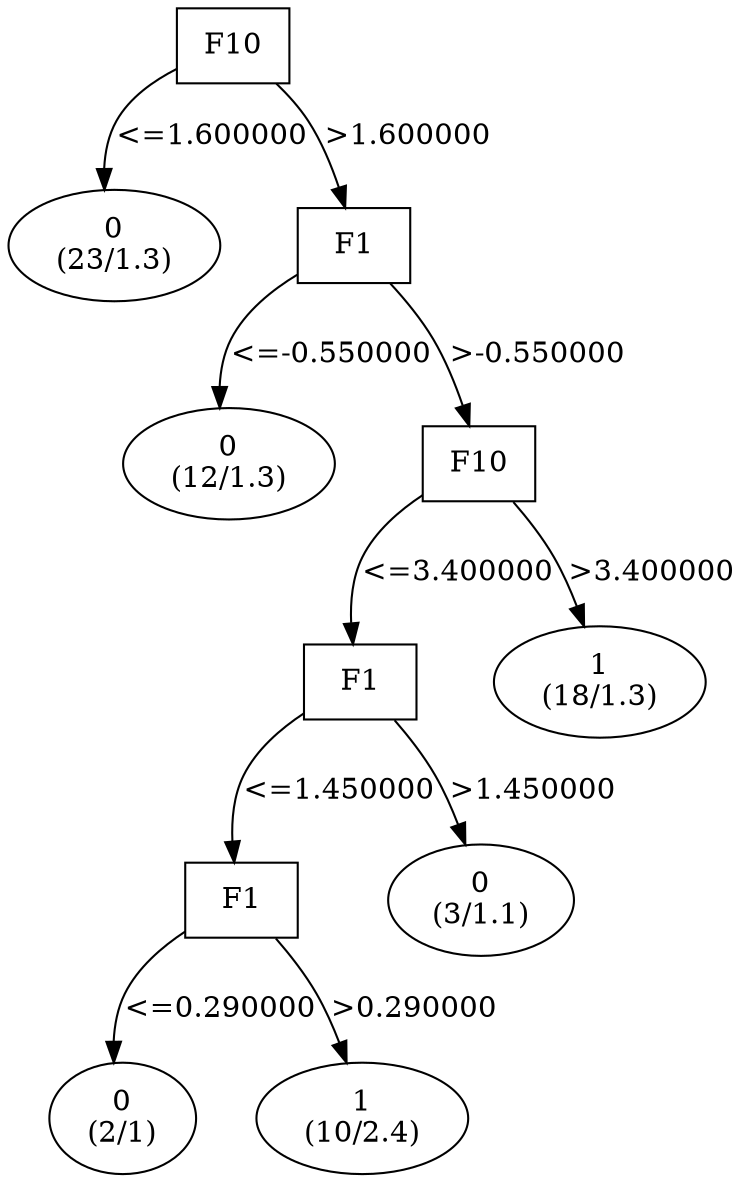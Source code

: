 digraph YaDT {
n0 [ shape=box, label="F10\n"]
n0 -> n1 [label="<=1.600000"]
n1 [ shape=ellipse, label="0\n(23/1.3)"]
n0 -> n2 [label=">1.600000"]
n2 [ shape=box, label="F1\n"]
n2 -> n3 [label="<=-0.550000"]
n3 [ shape=ellipse, label="0\n(12/1.3)"]
n2 -> n4 [label=">-0.550000"]
n4 [ shape=box, label="F10\n"]
n4 -> n5 [label="<=3.400000"]
n5 [ shape=box, label="F1\n"]
n5 -> n6 [label="<=1.450000"]
n6 [ shape=box, label="F1\n"]
n6 -> n7 [label="<=0.290000"]
n7 [ shape=ellipse, label="0\n(2/1)"]
n6 -> n8 [label=">0.290000"]
n8 [ shape=ellipse, label="1\n(10/2.4)"]
n5 -> n10 [label=">1.450000"]
n10 [ shape=ellipse, label="0\n(3/1.1)"]
n4 -> n12 [label=">3.400000"]
n12 [ shape=ellipse, label="1\n(18/1.3)"]
}
